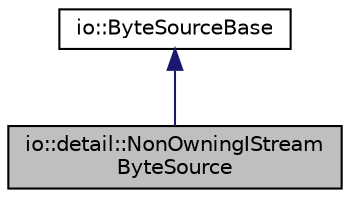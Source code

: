 digraph "io::detail::NonOwningIStreamByteSource"
{
  edge [fontname="Helvetica",fontsize="10",labelfontname="Helvetica",labelfontsize="10"];
  node [fontname="Helvetica",fontsize="10",shape=record];
  Node0 [label="io::detail::NonOwningIStream\lByteSource",height=0.2,width=0.4,color="black", fillcolor="grey75", style="filled", fontcolor="black"];
  Node1 -> Node0 [dir="back",color="midnightblue",fontsize="10",style="solid",fontname="Helvetica"];
  Node1 [label="io::ByteSourceBase",height=0.2,width=0.4,color="black", fillcolor="white", style="filled",URL="$classio_1_1ByteSourceBase.html"];
}
